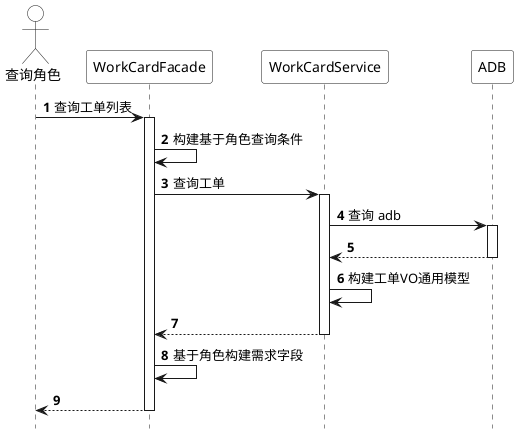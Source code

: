 @startuml
'https://plantuml.com/sequence-diagram

'隐藏脚注
hide footbox

'使用 toy 主题


'编号
autonumber 1

'隐藏孤立的参与者
hide unlinked

'文字对齐，向左对齐
skinparam sequenceMessageAlign left

'箭头粗度
skinparam sequenceArrowThickness 1

' 皮肤
skinparam sequence {
    ParticipantBackgroundColor #white
       ParticipantFontColor black
       ActorBackgroundColor white
       ActorFontColor black
}

actor 查询角色 as admin
participant WorkCardFacade as WorkCardFacade
participant WorkCardService as WorkCardService
participant ADB as adb

admin -> WorkCardFacade : 查询工单列表
activate WorkCardFacade

WorkCardFacade -> WorkCardFacade : 构建基于角色查询条件

WorkCardFacade -> WorkCardService : 查询工单
activate WorkCardService

WorkCardService -> adb : 查询 adb
activate adb
return

WorkCardService -> WorkCardService : 构建工单VO通用模型

return

WorkCardFacade -> WorkCardFacade : 基于角色构建需求字段


return






@enduml